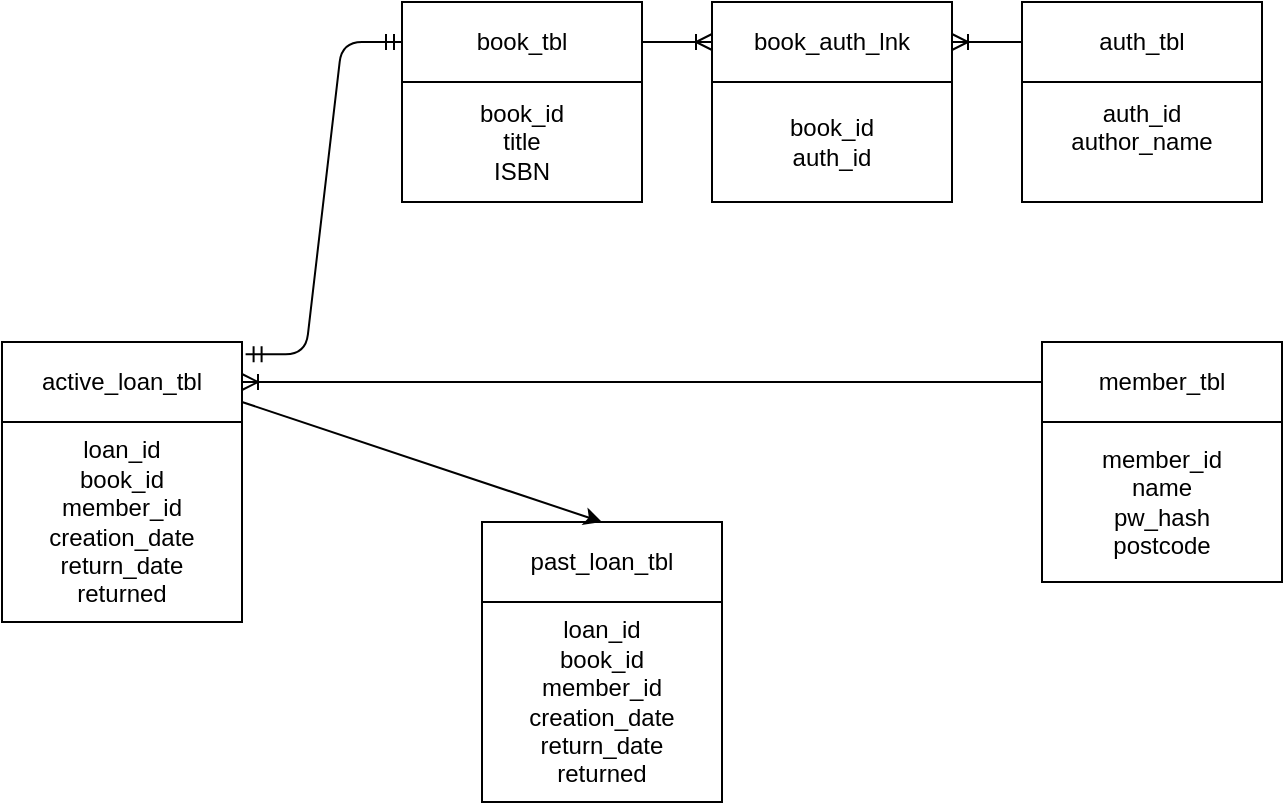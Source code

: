 <mxfile version="14.6.6" type="device"><diagram id="4Ie8MVVj4fLnkvrk3GLO" name="Page-1"><mxGraphModel dx="981" dy="538" grid="1" gridSize="10" guides="1" tooltips="1" connect="1" arrows="1" fold="1" page="1" pageScale="1" pageWidth="850" pageHeight="1100" math="0" shadow="0"><root><mxCell id="0"/><mxCell id="1" parent="0"/><mxCell id="1bBcjE3oQ0V59Do3LCiK-1" value="book_tbl" style="rounded=0;whiteSpace=wrap;html=1;" parent="1" vertex="1"><mxGeometry x="210" y="120" width="120" height="40" as="geometry"/></mxCell><mxCell id="1bBcjE3oQ0V59Do3LCiK-2" value="member_tbl" style="rounded=0;whiteSpace=wrap;html=1;" parent="1" vertex="1"><mxGeometry x="530" y="290" width="120" height="40" as="geometry"/></mxCell><mxCell id="1bBcjE3oQ0V59Do3LCiK-3" value="active_loan_tbl" style="rounded=0;whiteSpace=wrap;html=1;" parent="1" vertex="1"><mxGeometry x="10" y="290" width="120" height="40" as="geometry"/></mxCell><mxCell id="xiCWkWXMgQK4tQbyTIaY-1" value="auth_tbl" style="rounded=0;whiteSpace=wrap;html=1;" vertex="1" parent="1"><mxGeometry x="520" y="120" width="120" height="40" as="geometry"/></mxCell><mxCell id="xiCWkWXMgQK4tQbyTIaY-12" value="book_auth_lnk" style="rounded=0;whiteSpace=wrap;html=1;" vertex="1" parent="1"><mxGeometry x="365" y="120" width="120" height="40" as="geometry"/></mxCell><mxCell id="xiCWkWXMgQK4tQbyTIaY-13" value="" style="edgeStyle=entityRelationEdgeStyle;fontSize=12;html=1;endArrow=ERoneToMany;entryX=1;entryY=0.5;entryDx=0;entryDy=0;exitX=0;exitY=0.5;exitDx=0;exitDy=0;" edge="1" parent="1" source="xiCWkWXMgQK4tQbyTIaY-1" target="xiCWkWXMgQK4tQbyTIaY-12"><mxGeometry width="100" height="100" relative="1" as="geometry"><mxPoint x="310" y="300" as="sourcePoint"/><mxPoint x="410" y="200" as="targetPoint"/></mxGeometry></mxCell><mxCell id="xiCWkWXMgQK4tQbyTIaY-14" value="" style="edgeStyle=entityRelationEdgeStyle;fontSize=12;html=1;endArrow=ERoneToMany;entryX=0;entryY=0.5;entryDx=0;entryDy=0;exitX=1;exitY=0.5;exitDx=0;exitDy=0;" edge="1" parent="1" source="1bBcjE3oQ0V59Do3LCiK-1" target="xiCWkWXMgQK4tQbyTIaY-12"><mxGeometry width="100" height="100" relative="1" as="geometry"><mxPoint x="310" y="300" as="sourcePoint"/><mxPoint x="410" y="200" as="targetPoint"/></mxGeometry></mxCell><mxCell id="xiCWkWXMgQK4tQbyTIaY-15" value="past_loan_tbl" style="rounded=0;whiteSpace=wrap;html=1;" vertex="1" parent="1"><mxGeometry x="250" y="380" width="120" height="40" as="geometry"/></mxCell><mxCell id="xiCWkWXMgQK4tQbyTIaY-16" value="" style="edgeStyle=entityRelationEdgeStyle;fontSize=12;html=1;endArrow=ERmandOne;startArrow=ERmandOne;exitX=1.015;exitY=0.152;exitDx=0;exitDy=0;exitPerimeter=0;entryX=0;entryY=0.5;entryDx=0;entryDy=0;" edge="1" parent="1" source="1bBcjE3oQ0V59Do3LCiK-3" target="1bBcjE3oQ0V59Do3LCiK-1"><mxGeometry width="100" height="100" relative="1" as="geometry"><mxPoint x="310" y="360" as="sourcePoint"/><mxPoint x="410" y="260" as="targetPoint"/></mxGeometry></mxCell><mxCell id="xiCWkWXMgQK4tQbyTIaY-18" value="" style="edgeStyle=entityRelationEdgeStyle;fontSize=12;html=1;endArrow=ERoneToMany;exitX=0;exitY=0.5;exitDx=0;exitDy=0;entryX=1;entryY=0.5;entryDx=0;entryDy=0;" edge="1" parent="1" source="1bBcjE3oQ0V59Do3LCiK-2" target="1bBcjE3oQ0V59Do3LCiK-3"><mxGeometry width="100" height="100" relative="1" as="geometry"><mxPoint x="260" y="350" as="sourcePoint"/><mxPoint x="360" y="250" as="targetPoint"/></mxGeometry></mxCell><mxCell id="xiCWkWXMgQK4tQbyTIaY-19" value="" style="endArrow=classic;html=1;exitX=1;exitY=0.75;exitDx=0;exitDy=0;entryX=0.5;entryY=0;entryDx=0;entryDy=0;" edge="1" parent="1" source="1bBcjE3oQ0V59Do3LCiK-3" target="xiCWkWXMgQK4tQbyTIaY-15"><mxGeometry width="50" height="50" relative="1" as="geometry"><mxPoint x="280" y="320" as="sourcePoint"/><mxPoint x="330" y="270" as="targetPoint"/></mxGeometry></mxCell><mxCell id="xiCWkWXMgQK4tQbyTIaY-21" value="&lt;div&gt;book_id&lt;/div&gt;&lt;div&gt;title&lt;/div&gt;&lt;div&gt;ISBN&lt;br&gt;&lt;/div&gt;" style="rounded=0;whiteSpace=wrap;html=1;" vertex="1" parent="1"><mxGeometry x="210" y="160" width="120" height="60" as="geometry"/></mxCell><mxCell id="xiCWkWXMgQK4tQbyTIaY-22" value="&lt;div&gt;book_id&lt;/div&gt;&lt;div&gt;auth_id&lt;br&gt;&lt;/div&gt;" style="rounded=0;whiteSpace=wrap;html=1;" vertex="1" parent="1"><mxGeometry x="365" y="160" width="120" height="60" as="geometry"/></mxCell><mxCell id="xiCWkWXMgQK4tQbyTIaY-23" value="&lt;div&gt;auth_id&lt;/div&gt;&lt;div&gt;author_name&lt;/div&gt;&lt;div&gt;&lt;br&gt;&lt;/div&gt;" style="rounded=0;whiteSpace=wrap;html=1;" vertex="1" parent="1"><mxGeometry x="520" y="160" width="120" height="60" as="geometry"/></mxCell><mxCell id="xiCWkWXMgQK4tQbyTIaY-24" value="&lt;div&gt;member_id&lt;/div&gt;&lt;div&gt;name&lt;/div&gt;&lt;div&gt;pw_hash&lt;/div&gt;&lt;div&gt;postcode&lt;/div&gt;" style="rounded=0;whiteSpace=wrap;html=1;" vertex="1" parent="1"><mxGeometry x="530" y="330" width="120" height="80" as="geometry"/></mxCell><mxCell id="xiCWkWXMgQK4tQbyTIaY-25" value="&lt;div&gt;loan_id&lt;/div&gt;&lt;div&gt;book_id&lt;/div&gt;&lt;div&gt;member_id&lt;/div&gt;&lt;div&gt;creation_date&lt;br&gt;&lt;/div&gt;&lt;div&gt;return_date&lt;/div&gt;&lt;div&gt;returned&lt;br&gt;&lt;/div&gt;" style="rounded=0;whiteSpace=wrap;html=1;" vertex="1" parent="1"><mxGeometry x="10" y="330" width="120" height="100" as="geometry"/></mxCell><mxCell id="xiCWkWXMgQK4tQbyTIaY-34" value="&lt;div&gt;loan_id&lt;/div&gt;&lt;div&gt;book_id&lt;/div&gt;&lt;div&gt;member_id&lt;/div&gt;&lt;div&gt;creation_date&lt;br&gt;&lt;/div&gt;&lt;div&gt;return_date&lt;/div&gt;&lt;div&gt;returned&lt;br&gt;&lt;/div&gt;" style="rounded=0;whiteSpace=wrap;html=1;" vertex="1" parent="1"><mxGeometry x="250" y="420" width="120" height="100" as="geometry"/></mxCell></root></mxGraphModel></diagram></mxfile>